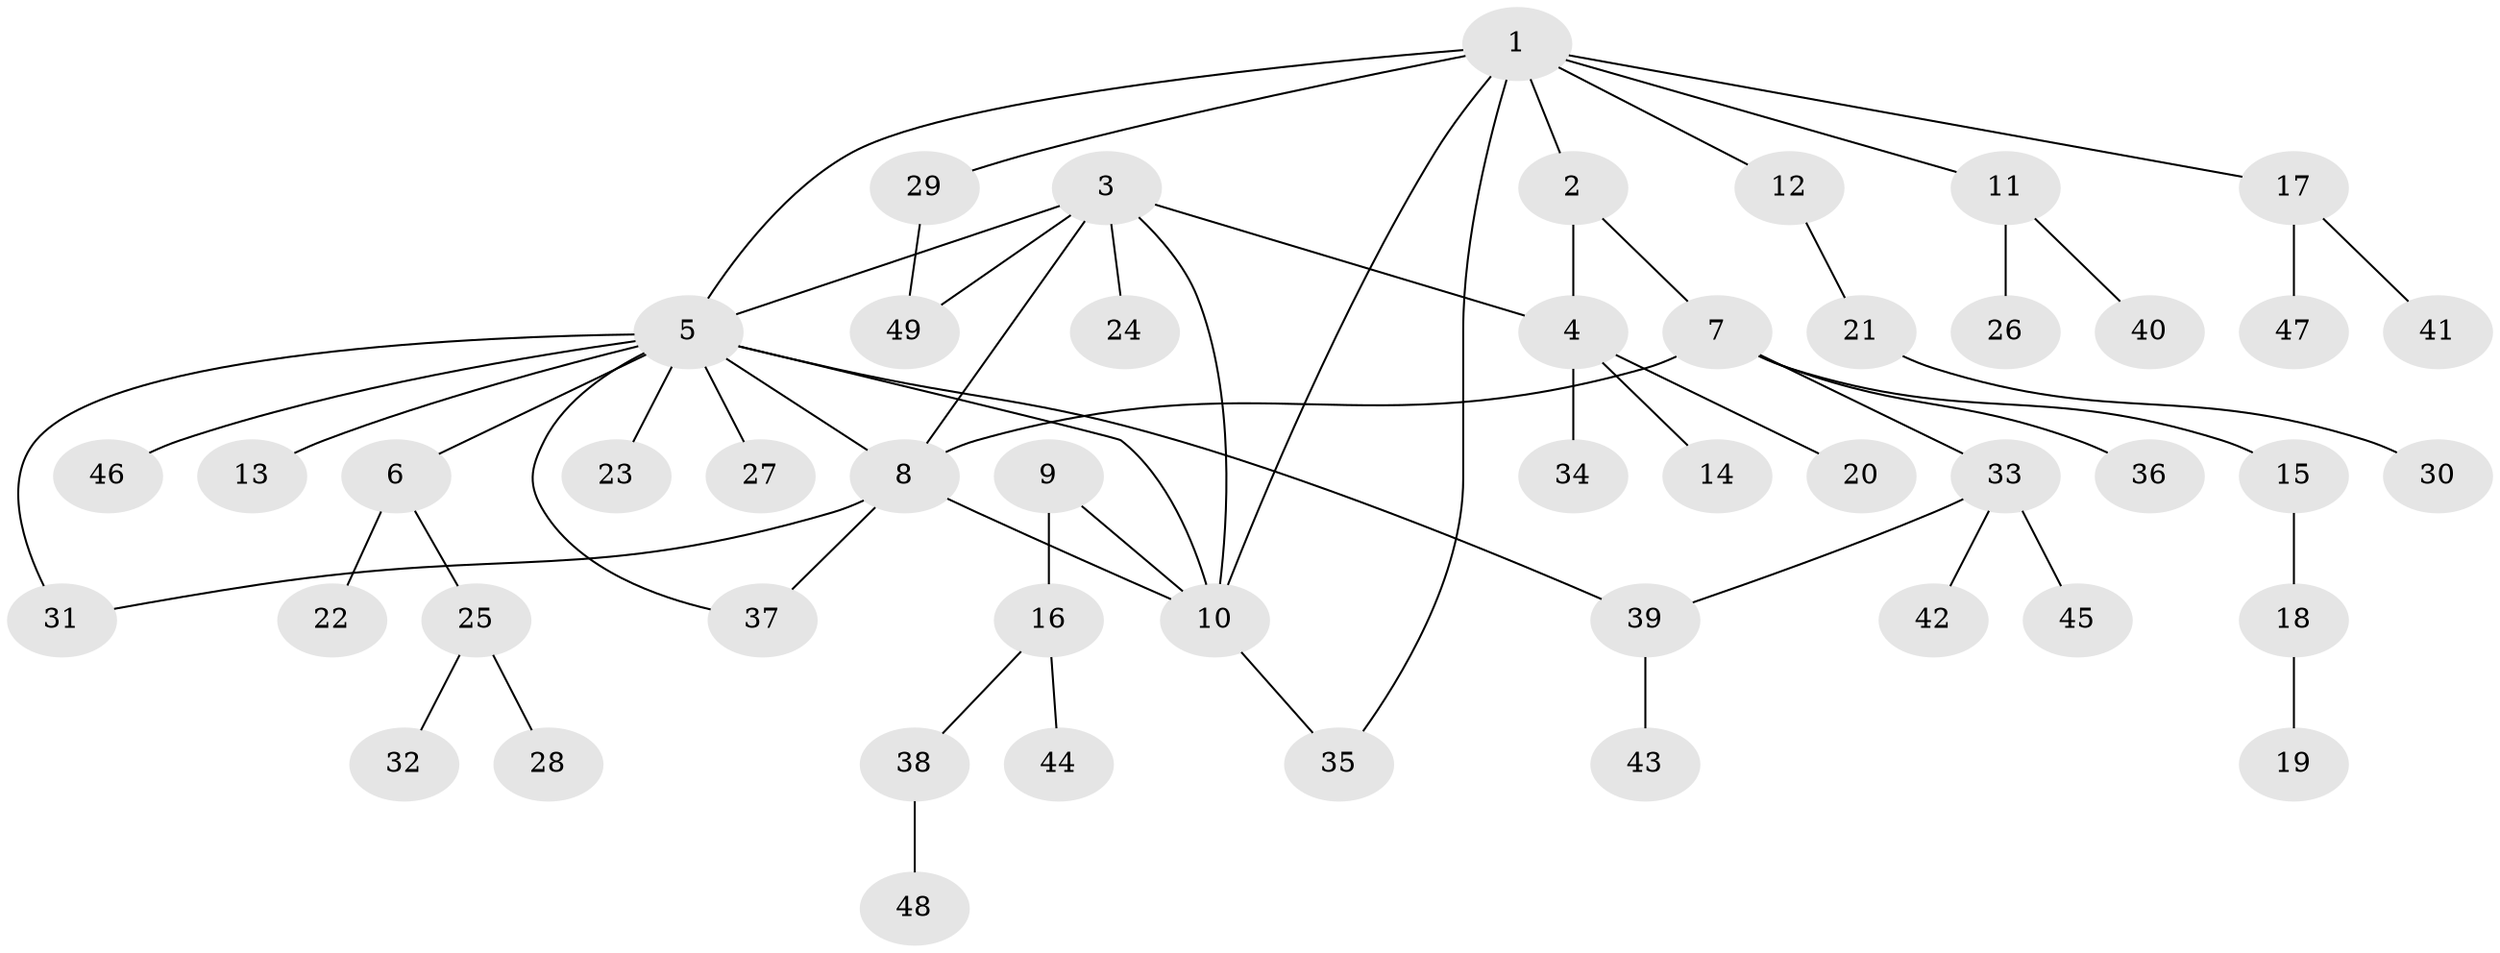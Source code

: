 // coarse degree distribution, {7: 0.07142857142857142, 3: 0.14285714285714285, 6: 0.07142857142857142, 1: 0.5, 5: 0.14285714285714285, 2: 0.07142857142857142}
// Generated by graph-tools (version 1.1) at 2025/19/03/04/25 18:19:41]
// undirected, 49 vertices, 59 edges
graph export_dot {
graph [start="1"]
  node [color=gray90,style=filled];
  1;
  2;
  3;
  4;
  5;
  6;
  7;
  8;
  9;
  10;
  11;
  12;
  13;
  14;
  15;
  16;
  17;
  18;
  19;
  20;
  21;
  22;
  23;
  24;
  25;
  26;
  27;
  28;
  29;
  30;
  31;
  32;
  33;
  34;
  35;
  36;
  37;
  38;
  39;
  40;
  41;
  42;
  43;
  44;
  45;
  46;
  47;
  48;
  49;
  1 -- 2;
  1 -- 5;
  1 -- 10;
  1 -- 11;
  1 -- 12;
  1 -- 17;
  1 -- 29;
  1 -- 35;
  2 -- 4;
  2 -- 7;
  3 -- 4;
  3 -- 5;
  3 -- 8;
  3 -- 10;
  3 -- 24;
  3 -- 49;
  4 -- 14;
  4 -- 20;
  4 -- 34;
  5 -- 6;
  5 -- 8;
  5 -- 10;
  5 -- 13;
  5 -- 23;
  5 -- 27;
  5 -- 31;
  5 -- 37;
  5 -- 39;
  5 -- 46;
  6 -- 22;
  6 -- 25;
  7 -- 8;
  7 -- 15;
  7 -- 33;
  7 -- 36;
  8 -- 10;
  8 -- 31;
  8 -- 37;
  9 -- 10;
  9 -- 16;
  10 -- 35;
  11 -- 26;
  11 -- 40;
  12 -- 21;
  15 -- 18;
  16 -- 38;
  16 -- 44;
  17 -- 41;
  17 -- 47;
  18 -- 19;
  21 -- 30;
  25 -- 28;
  25 -- 32;
  29 -- 49;
  33 -- 39;
  33 -- 42;
  33 -- 45;
  38 -- 48;
  39 -- 43;
}
